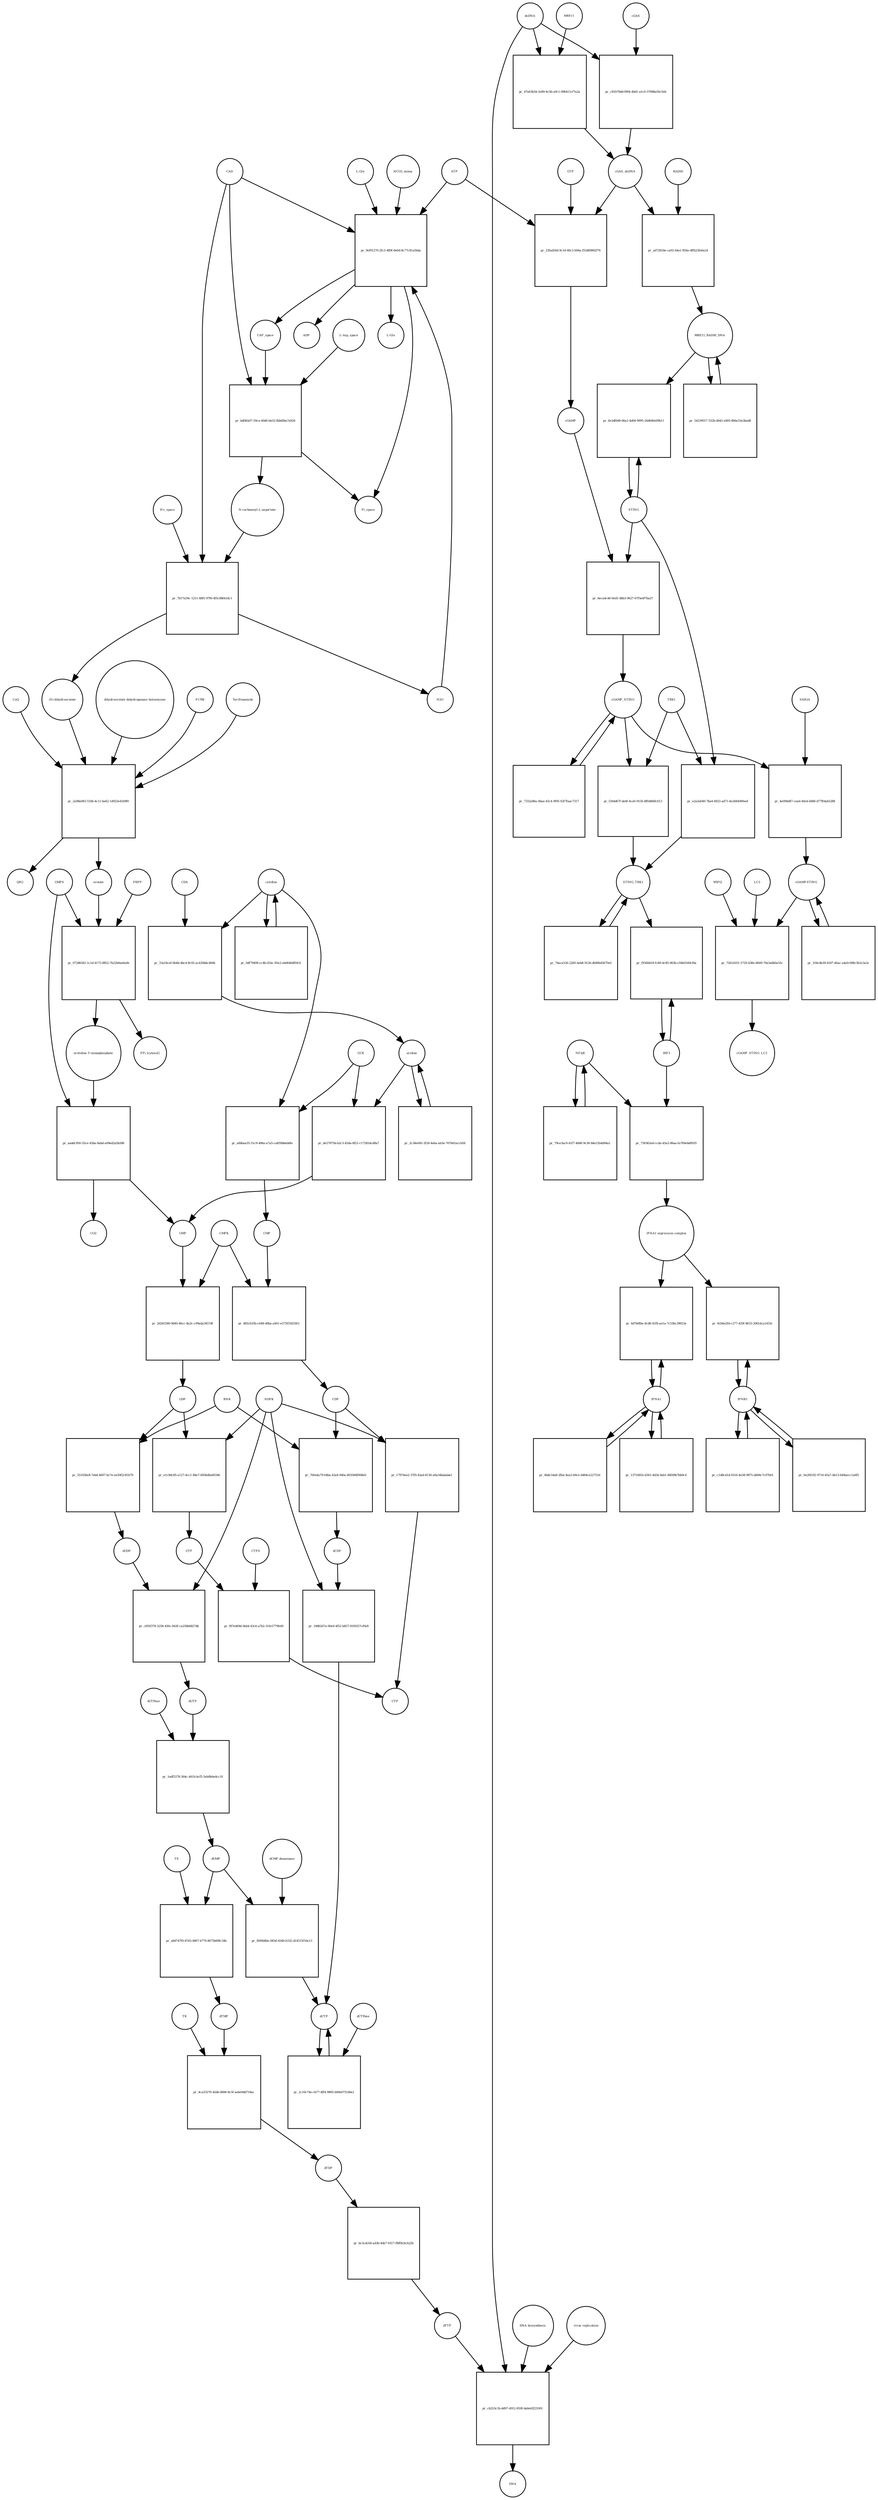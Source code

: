 strict digraph  {
"L-Gln" [annotation="", bipartite=0, cls="simple chemical", fontsize=4, label="L-Gln", shape=circle];
"pr_9ef91270-2fc3-489f-8e0d-8c77c81a5bda" [annotation="", bipartite=1, cls=process, fontsize=4, label="pr_9ef91270-2fc3-489f-8e0d-8c77c81a5bda", shape=square];
CAP_space [annotation="", bipartite=0, cls="simple chemical", fontsize=4, label=CAP_space, shape=circle];
CAD [annotation="", bipartite=0, cls=macromolecule, fontsize=4, label=CAD, shape=circle];
HCO3_minus [annotation="", bipartite=0, cls="simple chemical", fontsize=4, label=HCO3_minus, shape=circle];
H2O [annotation="", bipartite=0, cls="simple chemical", fontsize=4, label=H2O, shape=circle];
ATP [annotation="", bipartite=0, cls="simple chemical", fontsize=4, label=ATP, shape=circle];
"L-Glu" [annotation="", bipartite=0, cls="simple chemical", fontsize=4, label="L-Glu", shape=circle];
ADP [annotation="", bipartite=0, cls="simple chemical", fontsize=4, label=ADP, shape=circle];
Pi_space [annotation="", bipartite=0, cls="simple chemical", fontsize=4, label=Pi_space, shape=circle];
cytidine [annotation="", bipartite=0, cls="simple chemical", fontsize=4, label=cytidine, shape=circle];
"pr_33a18cef-6b4b-4bc4-8c92-ac430bdc4b9b" [annotation="", bipartite=1, cls=process, fontsize=4, label="pr_33a18cef-6b4b-4bc4-8c92-ac430bdc4b9b", shape=square];
uridine [annotation="", bipartite=0, cls="simple chemical", fontsize=4, label=uridine, shape=circle];
CDA [annotation="", bipartite=0, cls=macromolecule, fontsize=4, label=CDA, shape=circle];
"pr_de27975b-b2c3-45da-8f21-c172824cd8a7" [annotation="", bipartite=1, cls=process, fontsize=4, label="pr_de27975b-b2c3-45da-8f21-c172824cd8a7", shape=square];
UMP [annotation="", bipartite=0, cls="simple chemical", fontsize=4, label=UMP, shape=circle];
UCK [annotation="", bipartite=0, cls=macromolecule, fontsize=4, label=UCK, shape=circle];
"pr_a84baa35-51c9-406a-a7a5-ca859bbeb6fe" [annotation="", bipartite=1, cls=process, fontsize=4, label="pr_a84baa35-51c9-406a-a7a5-ca859bbeb6fe", shape=square];
CMP [annotation="", bipartite=0, cls="simple chemical", fontsize=4, label=CMP, shape=circle];
"pr_2c34e045-2f26-4e6a-ab3e-767841accb58" [annotation="", bipartite=1, cls=process, fontsize=4, label="pr_2c34e045-2f26-4e6a-ab3e-767841accb58", shape=square];
"pr_0df79499-cc4b-41bc-95e3-eb0640df0431" [annotation="", bipartite=1, cls=process, fontsize=4, label="pr_0df79499-cc4b-41bc-95e3-eb0640df0431", shape=square];
"pr_2d245580-9d40-46cc-8a3c-c99eda3457df" [annotation="", bipartite=1, cls=process, fontsize=4, label="pr_2d245580-9d40-46cc-8a3c-c99eda3457df", shape=square];
UDP [annotation="", bipartite=0, cls="simple chemical", fontsize=4, label=UDP, shape=circle];
CMPK [annotation="", bipartite=0, cls=macromolecule, fontsize=4, label=CMPK, shape=circle];
"pr_d65cb35b-c648-40ba-a401-e575f5563363" [annotation="", bipartite=1, cls=process, fontsize=4, label="pr_d65cb35b-c648-40ba-a401-e575f5563363", shape=square];
CDP [annotation="", bipartite=0, cls="simple chemical", fontsize=4, label=CDP, shape=circle];
"pr_e1c9dc85-e127-4cc1-84e7-6956d8a90346" [annotation="", bipartite=1, cls=process, fontsize=4, label="pr_e1c9dc85-e127-4cc1-84e7-6956d8a90346", shape=square];
UTP [annotation="", bipartite=0, cls="simple chemical", fontsize=4, label=UTP, shape=circle];
NDPK [annotation="", bipartite=0, cls=macromolecule, fontsize=4, label=NDPK, shape=circle];
"pr_17974ee2-37f0-42ad-8136-a0a34bababe1" [annotation="", bipartite=1, cls=process, fontsize=4, label="pr_17974ee2-37f0-42ad-8136-a0a34bababe1", shape=square];
CTP [annotation="", bipartite=0, cls="simple chemical", fontsize=4, label=CTP, shape=circle];
"pr_f87e469d-9eb4-43c6-a7b2-31fe5779fef6" [annotation="", bipartite=1, cls=process, fontsize=4, label="pr_f87e469d-9eb4-43c6-a7b2-31fe5779fef6", shape=square];
CTPS [annotation="", bipartite=0, cls=macromolecule, fontsize=4, label=CTPS, shape=circle];
"pr_351036e8-7ebd-4697-bc7e-ee50f2c81b79" [annotation="", bipartite=1, cls=process, fontsize=4, label="pr_351036e8-7ebd-4697-bc7e-ee50f2c81b79", shape=square];
dUDP [annotation="", bipartite=0, cls="simple chemical", fontsize=4, label=dUDP, shape=circle];
RNR [annotation="", bipartite=0, cls=macromolecule, fontsize=4, label=RNR, shape=circle];
"pr_cf05f378-3258-430c-843f-ca258b6827db" [annotation="", bipartite=1, cls=process, fontsize=4, label="pr_cf05f378-3258-430c-843f-ca258b6827db", shape=square];
dUTP [annotation="", bipartite=0, cls="simple chemical", fontsize=4, label=dUTP, shape=circle];
dCDP [annotation="", bipartite=0, cls="simple chemical", fontsize=4, label=dCDP, shape=circle];
"pr_1686267a-00e9-4f52-b857-81f6557cf0e8" [annotation="", bipartite=1, cls=process, fontsize=4, label="pr_1686267a-00e9-4f52-b857-81f6557cf0e8", shape=square];
dCTP [annotation="", bipartite=0, cls="simple chemical", fontsize=4, label=dCTP, shape=circle];
"pr_700a4a79-64ba-43a4-940a-803584f008e9" [annotation="", bipartite=1, cls=process, fontsize=4, label="pr_700a4a79-64ba-43a4-940a-803584f008e9", shape=square];
"pr_1edf5378-364c-441b-bcf5-5eb0b0edcc16" [annotation="", bipartite=1, cls=process, fontsize=4, label="pr_1edf5378-364c-441b-bcf5-5eb0b0edcc16", shape=square];
dUMP [annotation="", bipartite=0, cls="simple chemical", fontsize=4, label=dUMP, shape=circle];
dUTPase [annotation="", bipartite=0, cls=macromolecule, fontsize=4, label=dUTPase, shape=circle];
"pr_2c10c74e-cb77-4ff4-9885-b09e6731d0a1" [annotation="", bipartite=1, cls=process, fontsize=4, label="pr_2c10c74e-cb77-4ff4-9885-b09e6731d0a1", shape=square];
dCTPase [annotation="", bipartite=0, cls=macromolecule, fontsize=4, label=dCTPase, shape=circle];
"pr_fb99d4be-083d-434b-b332-d14515f16e13" [annotation="", bipartite=1, cls=process, fontsize=4, label="pr_fb99d4be-083d-434b-b332-d14515f16e13", shape=square];
"dCMP deaminase" [annotation="", bipartite=0, cls=macromolecule, fontsize=4, label="dCMP deaminase", shape=circle];
"pr_a8d747f0-87d3-4867-b770-8675b69fc34b" [annotation="", bipartite=1, cls=process, fontsize=4, label="pr_a8d747f0-87d3-4867-b770-8675b69fc34b", shape=square];
dTMP [annotation="", bipartite=0, cls="simple chemical", fontsize=4, label=dTMP, shape=circle];
TS [annotation="", bipartite=0, cls=macromolecule, fontsize=4, label=TS, shape=circle];
"pr_4ca33270-42db-4806-8c5f-aebe9dd718ac" [annotation="", bipartite=1, cls=process, fontsize=4, label="pr_4ca33270-42db-4806-8c5f-aebe9dd718ac", shape=square];
dTDP [annotation="", bipartite=0, cls="simple chemical", fontsize=4, label=dTDP, shape=circle];
TK [annotation="", bipartite=0, cls=macromolecule, fontsize=4, label=TK, shape=circle];
"pr_bc3cdc64-ad3b-4da7-9317-f8ff8cbcb22b" [annotation="", bipartite=1, cls=process, fontsize=4, label="pr_bc3cdc64-ad3b-4da7-9317-f8ff8cbcb22b", shape=square];
dTTP [annotation="", bipartite=0, cls="simple chemical", fontsize=4, label=dTTP, shape=circle];
dsDNA [annotation="", bipartite=0, cls="simple chemical", fontsize=4, label=dsDNA, shape=circle];
"pr_c81b79dd-f894-4b61-a1c0-37698a50c5eb" [annotation="", bipartite=1, cls=process, fontsize=4, label="pr_c81b79dd-f894-4b61-a1c0-37698a50c5eb", shape=square];
cGAS [annotation="", bipartite=0, cls=macromolecule, fontsize=4, label=cGAS, shape=circle];
cGAS_dsDNA [annotation="", bipartite=0, cls=complex, fontsize=4, label=cGAS_dsDNA, shape=circle];
"pr_23fad24d-9c1d-49c3-b94a-f55d69862f76" [annotation="", bipartite=1, cls=process, fontsize=4, label="pr_23fad24d-9c1d-49c3-b94a-f55d69862f76", shape=square];
GTP [annotation="", bipartite=0, cls="simple chemical", fontsize=4, label=GTP, shape=circle];
cGAMP [annotation="", bipartite=0, cls="simple chemical", fontsize=4, label=cGAMP, shape=circle];
"pr_6eca4c46-0ed1-48b3-9627-67f5e6f7ba27" [annotation="", bipartite=1, cls=process, fontsize=4, label="pr_6eca4c46-0ed1-48b3-9627-67f5e6f7ba27", shape=square];
STING [annotation="", bipartite=0, cls="macromolecule multimer", fontsize=4, label=STING, shape=circle];
cGAMP_STING [annotation="", bipartite=0, cls=complex, fontsize=4, label=cGAMP_STING, shape=circle];
TBK1 [annotation="", bipartite=0, cls=macromolecule, fontsize=4, label=TBK1, shape=circle];
"pr_f344d67f-de4f-4ce0-9156-8ffd466fc613" [annotation="", bipartite=1, cls=process, fontsize=4, label="pr_f344d67f-de4f-4ce0-9156-8ffd466fc613", shape=square];
STING_TBK1 [annotation="", bipartite=0, cls=complex, fontsize=4, label=STING_TBK1, shape=circle];
"pr_7332a86a-0bae-45c4-9f95-63f7faac7317" [annotation="", bipartite=1, cls=process, fontsize=4, label="pr_7332a86a-0bae-45c4-9f95-63f7faac7317", shape=square];
"pr_74eca526-2285-4eb8-9126-db90b45670e5" [annotation="", bipartite=1, cls=process, fontsize=4, label="pr_74eca526-2285-4eb8-9126-db90b45670e5", shape=square];
"NF-kB" [annotation="", bipartite=0, cls=complex, fontsize=4, label="NF-kB", shape=circle];
"pr_79ce3ac0-41f7-4686-9c30-84e21b4d94a1" [annotation="", bipartite=1, cls=process, fontsize=4, label="pr_79ce3ac0-41f7-4686-9c30-84e21b4d94a1", shape=square];
IFNA1 [annotation="", bipartite=0, cls="nucleic acid feature", fontsize=4, label=IFNA1, shape=circle];
"pr_1371681b-d361-4d34-9ab1-86f49b7bb9c4" [annotation="", bipartite=1, cls=process, fontsize=4, label="pr_1371681b-d361-4d34-9ab1-86f49b7bb9c4", shape=square];
IFNB1 [annotation="", bipartite=0, cls="nucleic acid feature", fontsize=4, label=IFNB1, shape=circle];
"pr_9a2f4192-9716-45a7-bb13-649aecc1a6f5" [annotation="", bipartite=1, cls=process, fontsize=4, label="pr_9a2f4192-9716-45a7-bb13-649aecc1a6f5", shape=square];
"pr_46dc54a8-2fba-4ea3-b9ce-d484ce227516" [annotation="", bipartite=1, cls=process, fontsize=4, label="pr_46dc54a8-2fba-4ea3-b9ce-d484ce227516", shape=square];
"pr_c1d8cd1d-0516-4e58-9875-dd06c7c07b01" [annotation="", bipartite=1, cls=process, fontsize=4, label="pr_c1d8cd1d-0516-4e58-9875-dd06c7c07b01", shape=square];
"pr_0cb6e2fd-c277-420f-8633-3061dca1455c" [annotation="", bipartite=1, cls=process, fontsize=4, label="pr_0cb6e2fd-c277-420f-8633-3061dca1455c", shape=square];
"IFNA1 expression complex" [annotation="", bipartite=0, cls=complex, fontsize=4, label="IFNA1 expression complex", shape=circle];
"cGAMP-STING" [annotation="", bipartite=0, cls=complex, fontsize=4, label="cGAMP-STING", shape=circle];
"pr_104cdb39-4187-46ac-a4a9-098c3b3c3a3c" [annotation="", bipartite=1, cls=process, fontsize=4, label="pr_104cdb39-4187-46ac-a4a9-098c3b3c3a3c", shape=square];
"pr_47a63b34-2e89-4c5b-a9c1-09b411cf7a2a" [annotation="", bipartite=1, cls=process, fontsize=4, label="pr_47a63b34-2e89-4c5b-a9c1-09b411cf7a2a", shape=square];
MRE11 [annotation="", bipartite=0, cls="macromolecule multimer", fontsize=4, label=MRE11, shape=circle];
RAD50 [annotation="", bipartite=0, cls="macromolecule multimer", fontsize=4, label=RAD50, shape=circle];
"pr_ad72818e-ca02-44e1-856e-dffb23fe6a24" [annotation="", bipartite=1, cls=process, fontsize=4, label="pr_ad72818e-ca02-44e1-856e-dffb23fe6a24", shape=square];
MRE11_RAD50_DNA [annotation="", bipartite=0, cls=complex, fontsize=4, label=MRE11_RAD50_DNA, shape=circle];
IRF3 [annotation="", bipartite=0, cls="macromolecule multimer", fontsize=4, label=IRF3, shape=circle];
"pr_f9360d18-fc80-4c85-963b-c04b5549cf6a" [annotation="", bipartite=1, cls=process, fontsize=4, label="pr_f9360d18-fc80-4c85-963b-c04b5549cf6a", shape=square];
"pr_4e094d87-ceed-44e4-b686-d77ffdab5288" [annotation="", bipartite=1, cls=process, fontsize=4, label="pr_4e094d87-ceed-44e4-b686-d77ffdab5288", shape=square];
SAR1A [annotation="", bipartite=0, cls=macromolecule, fontsize=4, label=SAR1A, shape=circle];
"pr_7261d101-5729-438e-8609-70a3a6b0e55c" [annotation="", bipartite=1, cls=process, fontsize=4, label="pr_7261d101-5729-438e-8609-70a3a6b0e55c", shape=square];
LC3 [annotation="", bipartite=0, cls=macromolecule, fontsize=4, label=LC3, shape=circle];
cGAMP_STING_LC3 [annotation="", bipartite=0, cls=complex, fontsize=4, label=cGAMP_STING_LC3, shape=circle];
WIPI2 [annotation="", bipartite=0, cls=macromolecule, fontsize=4, label=WIPI2, shape=circle];
"pr_6e3df0d9-66a2-4d04-9995-26d0d0e09b11" [annotation="", bipartite=1, cls=process, fontsize=4, label="pr_6e3df0d9-66a2-4d04-9995-26d0d0e09b11", shape=square];
"pr_e2a3a649-7ba4-4923-ad71-4e3d44090eef" [annotation="", bipartite=1, cls=process, fontsize=4, label="pr_e2a3a649-7ba4-4923-ad71-4e3d44090eef", shape=square];
"pr_54239017-532b-4843-a905-8b6e33a3bad8" [annotation="", bipartite=1, cls=process, fontsize=4, label="pr_54239017-532b-4843-a905-8b6e33a3bad8", shape=square];
"pr_bdf4fa07-59ca-40d6-bb32-fbb60ba7a926" [annotation="", bipartite=1, cls=process, fontsize=4, label="pr_bdf4fa07-59ca-40d6-bb32-fbb60ba7a926", shape=square];
"N-carbamoyl-L-aspartate" [annotation="", bipartite=0, cls="simple chemical", fontsize=4, label="N-carbamoyl-L-aspartate", shape=circle];
"L-Asp_space" [annotation="", bipartite=0, cls="simple chemical", fontsize=4, label="L-Asp_space", shape=circle];
"pr_7b17a59c-1211-48f5-97f6-4f5c08641dc1" [annotation="", bipartite=1, cls=process, fontsize=4, label="pr_7b17a59c-1211-48f5-97f6-4f5c08641dc1", shape=square];
"(S)-dihydroorotate" [annotation="", bipartite=0, cls="simple chemical", fontsize=4, label="(S)-dihydroorotate", shape=circle];
"H+_space" [annotation="", bipartite=0, cls="simple chemical", fontsize=4, label="H+_space", shape=circle];
"pr_2a98a083-510b-4c11-be62-1d923e41b9f0" [annotation="", bipartite=1, cls=process, fontsize=4, label="pr_2a98a083-510b-4c11-be62-1d923e41b9f0", shape=square];
orotate [annotation="", bipartite=0, cls="simple chemical", fontsize=4, label=orotate, shape=circle];
"dihydroorotate dehydrogenase holoenzyme" [annotation="", bipartite=0, cls="simple chemical", fontsize=4, label="dihydroorotate dehydrogenase holoenzyme", shape=circle];
P1788 [annotation="", bipartite=0, cls="simple chemical", fontsize=4, label=P1788, shape=circle];
Teriflunomide [annotation="", bipartite=0, cls="simple chemical", fontsize=4, label=Teriflunomide, shape=circle];
CoQ [annotation="", bipartite=0, cls="simple chemical", fontsize=4, label=CoQ, shape=circle];
QH2 [annotation="", bipartite=0, cls="simple chemical", fontsize=4, label=QH2, shape=circle];
"pr_97286581-1c1d-4175-8852-7b22b9ae6a9e" [annotation="", bipartite=1, cls=process, fontsize=4, label="pr_97286581-1c1d-4175-8852-7b22b9ae6a9e", shape=square];
"orotidine 5'-monophosphate" [annotation="", bipartite=0, cls="simple chemical", fontsize=4, label="orotidine 5'-monophosphate", shape=circle];
UMPS [annotation="", bipartite=0, cls="macromolecule multimer", fontsize=4, label=UMPS, shape=circle];
PRPP [annotation="", bipartite=0, cls="simple chemical", fontsize=4, label=PRPP, shape=circle];
"PPi [cytosol]" [annotation="", bipartite=0, cls="simple chemical", fontsize=4, label="PPi [cytosol]", shape=circle];
"pr_aaddc950-55ce-45ba-8abd-a09ed2a5b586" [annotation="", bipartite=1, cls=process, fontsize=4, label="pr_aaddc950-55ce-45ba-8abd-a09ed2a5b586", shape=square];
CO2 [annotation="", bipartite=0, cls="simple chemical", fontsize=4, label=CO2, shape=circle];
"pr_cb253c1b-dd97-4912-859f-da6e62f21001" [annotation="", bipartite=1, cls=process, fontsize=4, label="pr_cb253c1b-dd97-4912-859f-da6e62f21001", shape=square];
DNA [annotation="", bipartite=0, cls="nucleic acid feature", fontsize=4, label=DNA, shape=circle];
"DNA biosynthesis" [annotation="urn_miriam_obo.go_GO%3A0071897", bipartite=0, cls=phenotype, fontsize=4, label="DNA biosynthesis", shape=circle];
"virus replication" [annotation="", bipartite=0, cls=phenotype, fontsize=4, label="virus replication", shape=circle];
"pr_6d7b0fbe-dcd8-41f8-ae1a-7c53bc39023e" [annotation="", bipartite=1, cls=process, fontsize=4, label="pr_6d7b0fbe-dcd8-41f8-ae1a-7c53bc39023e", shape=square];
"pr_736362ed-ccda-45a2-86aa-fa769ebd0935" [annotation="", bipartite=1, cls=process, fontsize=4, label="pr_736362ed-ccda-45a2-86aa-fa769ebd0935", shape=square];
"L-Gln" -> "pr_9ef91270-2fc3-489f-8e0d-8c77c81a5bda"  [annotation="", interaction_type=consumption];
"pr_9ef91270-2fc3-489f-8e0d-8c77c81a5bda" -> CAP_space  [annotation="", interaction_type=production];
"pr_9ef91270-2fc3-489f-8e0d-8c77c81a5bda" -> "L-Glu"  [annotation="", interaction_type=production];
"pr_9ef91270-2fc3-489f-8e0d-8c77c81a5bda" -> ADP  [annotation="", interaction_type=production];
"pr_9ef91270-2fc3-489f-8e0d-8c77c81a5bda" -> Pi_space  [annotation="", interaction_type=production];
CAP_space -> "pr_bdf4fa07-59ca-40d6-bb32-fbb60ba7a926"  [annotation="", interaction_type=consumption];
CAD -> "pr_9ef91270-2fc3-489f-8e0d-8c77c81a5bda"  [annotation=urn_miriam_reactome_REACT_1698, interaction_type=catalysis];
CAD -> "pr_bdf4fa07-59ca-40d6-bb32-fbb60ba7a926"  [annotation=urn_miriam_reactome_REACT_1698, interaction_type=catalysis];
CAD -> "pr_7b17a59c-1211-48f5-97f6-4f5c08641dc1"  [annotation=urn_miriam_reactome_REACT_1698, interaction_type=catalysis];
HCO3_minus -> "pr_9ef91270-2fc3-489f-8e0d-8c77c81a5bda"  [annotation="", interaction_type=consumption];
H2O -> "pr_9ef91270-2fc3-489f-8e0d-8c77c81a5bda"  [annotation="", interaction_type=consumption];
ATP -> "pr_9ef91270-2fc3-489f-8e0d-8c77c81a5bda"  [annotation="", interaction_type=consumption];
ATP -> "pr_23fad24d-9c1d-49c3-b94a-f55d69862f76"  [annotation="", interaction_type=consumption];
cytidine -> "pr_33a18cef-6b4b-4bc4-8c92-ac430bdc4b9b"  [annotation="", interaction_type=consumption];
cytidine -> "pr_a84baa35-51c9-406a-a7a5-ca859bbeb6fe"  [annotation="", interaction_type=consumption];
cytidine -> "pr_0df79499-cc4b-41bc-95e3-eb0640df0431"  [annotation="", interaction_type=consumption];
"pr_33a18cef-6b4b-4bc4-8c92-ac430bdc4b9b" -> uridine  [annotation="", interaction_type=production];
uridine -> "pr_de27975b-b2c3-45da-8f21-c172824cd8a7"  [annotation="", interaction_type=consumption];
uridine -> "pr_2c34e045-2f26-4e6a-ab3e-767841accb58"  [annotation="", interaction_type=consumption];
CDA -> "pr_33a18cef-6b4b-4bc4-8c92-ac430bdc4b9b"  [annotation="", interaction_type=catalysis];
"pr_de27975b-b2c3-45da-8f21-c172824cd8a7" -> UMP  [annotation="", interaction_type=production];
UMP -> "pr_2d245580-9d40-46cc-8a3c-c99eda3457df"  [annotation="", interaction_type=consumption];
UCK -> "pr_de27975b-b2c3-45da-8f21-c172824cd8a7"  [annotation="", interaction_type=catalysis];
UCK -> "pr_a84baa35-51c9-406a-a7a5-ca859bbeb6fe"  [annotation="", interaction_type=catalysis];
"pr_a84baa35-51c9-406a-a7a5-ca859bbeb6fe" -> CMP  [annotation="", interaction_type=production];
CMP -> "pr_d65cb35b-c648-40ba-a401-e575f5563363"  [annotation="", interaction_type=consumption];
"pr_2c34e045-2f26-4e6a-ab3e-767841accb58" -> uridine  [annotation="", interaction_type=production];
"pr_0df79499-cc4b-41bc-95e3-eb0640df0431" -> cytidine  [annotation="", interaction_type=production];
"pr_2d245580-9d40-46cc-8a3c-c99eda3457df" -> UDP  [annotation="", interaction_type=production];
UDP -> "pr_e1c9dc85-e127-4cc1-84e7-6956d8a90346"  [annotation="", interaction_type=consumption];
UDP -> "pr_351036e8-7ebd-4697-bc7e-ee50f2c81b79"  [annotation="", interaction_type=consumption];
CMPK -> "pr_2d245580-9d40-46cc-8a3c-c99eda3457df"  [annotation="", interaction_type=catalysis];
CMPK -> "pr_d65cb35b-c648-40ba-a401-e575f5563363"  [annotation="", interaction_type=catalysis];
"pr_d65cb35b-c648-40ba-a401-e575f5563363" -> CDP  [annotation="", interaction_type=production];
CDP -> "pr_17974ee2-37f0-42ad-8136-a0a34bababe1"  [annotation="", interaction_type=consumption];
CDP -> "pr_700a4a79-64ba-43a4-940a-803584f008e9"  [annotation="", interaction_type=consumption];
"pr_e1c9dc85-e127-4cc1-84e7-6956d8a90346" -> UTP  [annotation="", interaction_type=production];
UTP -> "pr_f87e469d-9eb4-43c6-a7b2-31fe5779fef6"  [annotation="", interaction_type=consumption];
NDPK -> "pr_e1c9dc85-e127-4cc1-84e7-6956d8a90346"  [annotation="", interaction_type=catalysis];
NDPK -> "pr_17974ee2-37f0-42ad-8136-a0a34bababe1"  [annotation="", interaction_type=catalysis];
NDPK -> "pr_cf05f378-3258-430c-843f-ca258b6827db"  [annotation="", interaction_type=catalysis];
NDPK -> "pr_1686267a-00e9-4f52-b857-81f6557cf0e8"  [annotation="", interaction_type=catalysis];
"pr_17974ee2-37f0-42ad-8136-a0a34bababe1" -> CTP  [annotation="", interaction_type=production];
"pr_f87e469d-9eb4-43c6-a7b2-31fe5779fef6" -> CTP  [annotation="", interaction_type=production];
CTPS -> "pr_f87e469d-9eb4-43c6-a7b2-31fe5779fef6"  [annotation="", interaction_type=catalysis];
"pr_351036e8-7ebd-4697-bc7e-ee50f2c81b79" -> dUDP  [annotation="", interaction_type=production];
dUDP -> "pr_cf05f378-3258-430c-843f-ca258b6827db"  [annotation="", interaction_type=consumption];
RNR -> "pr_351036e8-7ebd-4697-bc7e-ee50f2c81b79"  [annotation="", interaction_type=catalysis];
RNR -> "pr_700a4a79-64ba-43a4-940a-803584f008e9"  [annotation="", interaction_type=catalysis];
"pr_cf05f378-3258-430c-843f-ca258b6827db" -> dUTP  [annotation="", interaction_type=production];
dUTP -> "pr_1edf5378-364c-441b-bcf5-5eb0b0edcc16"  [annotation="", interaction_type=consumption];
dCDP -> "pr_1686267a-00e9-4f52-b857-81f6557cf0e8"  [annotation="", interaction_type=consumption];
"pr_1686267a-00e9-4f52-b857-81f6557cf0e8" -> dCTP  [annotation="", interaction_type=production];
dCTP -> "pr_2c10c74e-cb77-4ff4-9885-b09e6731d0a1"  [annotation="", interaction_type=consumption];
"pr_700a4a79-64ba-43a4-940a-803584f008e9" -> dCDP  [annotation="", interaction_type=production];
"pr_1edf5378-364c-441b-bcf5-5eb0b0edcc16" -> dUMP  [annotation="", interaction_type=production];
dUMP -> "pr_fb99d4be-083d-434b-b332-d14515f16e13"  [annotation="", interaction_type=consumption];
dUMP -> "pr_a8d747f0-87d3-4867-b770-8675b69fc34b"  [annotation="", interaction_type=consumption];
dUTPase -> "pr_1edf5378-364c-441b-bcf5-5eb0b0edcc16"  [annotation="", interaction_type=catalysis];
"pr_2c10c74e-cb77-4ff4-9885-b09e6731d0a1" -> dCTP  [annotation="", interaction_type=production];
dCTPase -> "pr_2c10c74e-cb77-4ff4-9885-b09e6731d0a1"  [annotation="", interaction_type=catalysis];
"pr_fb99d4be-083d-434b-b332-d14515f16e13" -> dCTP  [annotation="", interaction_type=production];
"dCMP deaminase" -> "pr_fb99d4be-083d-434b-b332-d14515f16e13"  [annotation="", interaction_type=catalysis];
"pr_a8d747f0-87d3-4867-b770-8675b69fc34b" -> dTMP  [annotation="", interaction_type=production];
dTMP -> "pr_4ca33270-42db-4806-8c5f-aebe9dd718ac"  [annotation="", interaction_type=consumption];
TS -> "pr_a8d747f0-87d3-4867-b770-8675b69fc34b"  [annotation="", interaction_type=catalysis];
"pr_4ca33270-42db-4806-8c5f-aebe9dd718ac" -> dTDP  [annotation="", interaction_type=production];
dTDP -> "pr_bc3cdc64-ad3b-4da7-9317-f8ff8cbcb22b"  [annotation="", interaction_type=consumption];
TK -> "pr_4ca33270-42db-4806-8c5f-aebe9dd718ac"  [annotation="", interaction_type=catalysis];
"pr_bc3cdc64-ad3b-4da7-9317-f8ff8cbcb22b" -> dTTP  [annotation="", interaction_type=production];
dTTP -> "pr_cb253c1b-dd97-4912-859f-da6e62f21001"  [annotation="", interaction_type=consumption];
dsDNA -> "pr_c81b79dd-f894-4b61-a1c0-37698a50c5eb"  [annotation="", interaction_type=consumption];
dsDNA -> "pr_47a63b34-2e89-4c5b-a9c1-09b411cf7a2a"  [annotation="", interaction_type=consumption];
dsDNA -> "pr_cb253c1b-dd97-4912-859f-da6e62f21001"  [annotation="", interaction_type=consumption];
"pr_c81b79dd-f894-4b61-a1c0-37698a50c5eb" -> cGAS_dsDNA  [annotation="", interaction_type=production];
cGAS -> "pr_c81b79dd-f894-4b61-a1c0-37698a50c5eb"  [annotation="", interaction_type=consumption];
cGAS_dsDNA -> "pr_23fad24d-9c1d-49c3-b94a-f55d69862f76"  [annotation="", interaction_type=catalysis];
cGAS_dsDNA -> "pr_ad72818e-ca02-44e1-856e-dffb23fe6a24"  [annotation="", interaction_type=consumption];
"pr_23fad24d-9c1d-49c3-b94a-f55d69862f76" -> cGAMP  [annotation="", interaction_type=production];
GTP -> "pr_23fad24d-9c1d-49c3-b94a-f55d69862f76"  [annotation="", interaction_type=consumption];
cGAMP -> "pr_6eca4c46-0ed1-48b3-9627-67f5e6f7ba27"  [annotation="", interaction_type=consumption];
"pr_6eca4c46-0ed1-48b3-9627-67f5e6f7ba27" -> cGAMP_STING  [annotation="", interaction_type=production];
STING -> "pr_6eca4c46-0ed1-48b3-9627-67f5e6f7ba27"  [annotation="", interaction_type=consumption];
STING -> "pr_6e3df0d9-66a2-4d04-9995-26d0d0e09b11"  [annotation="", interaction_type=consumption];
STING -> "pr_e2a3a649-7ba4-4923-ad71-4e3d44090eef"  [annotation="", interaction_type=consumption];
cGAMP_STING -> "pr_f344d67f-de4f-4ce0-9156-8ffd466fc613"  [annotation="", interaction_type=consumption];
cGAMP_STING -> "pr_7332a86a-0bae-45c4-9f95-63f7faac7317"  [annotation="", interaction_type=consumption];
cGAMP_STING -> "pr_4e094d87-ceed-44e4-b686-d77ffdab5288"  [annotation="", interaction_type=consumption];
TBK1 -> "pr_f344d67f-de4f-4ce0-9156-8ffd466fc613"  [annotation="", interaction_type=consumption];
TBK1 -> "pr_e2a3a649-7ba4-4923-ad71-4e3d44090eef"  [annotation="", interaction_type=consumption];
"pr_f344d67f-de4f-4ce0-9156-8ffd466fc613" -> STING_TBK1  [annotation="", interaction_type=production];
STING_TBK1 -> "pr_74eca526-2285-4eb8-9126-db90b45670e5"  [annotation="", interaction_type=consumption];
STING_TBK1 -> "pr_f9360d18-fc80-4c85-963b-c04b5549cf6a"  [annotation="", interaction_type=catalysis];
"pr_7332a86a-0bae-45c4-9f95-63f7faac7317" -> cGAMP_STING  [annotation="", interaction_type=production];
"pr_74eca526-2285-4eb8-9126-db90b45670e5" -> STING_TBK1  [annotation="", interaction_type=production];
"NF-kB" -> "pr_79ce3ac0-41f7-4686-9c30-84e21b4d94a1"  [annotation="", interaction_type=consumption];
"NF-kB" -> "pr_736362ed-ccda-45a2-86aa-fa769ebd0935"  [annotation="", interaction_type=consumption];
"pr_79ce3ac0-41f7-4686-9c30-84e21b4d94a1" -> "NF-kB"  [annotation="", interaction_type=production];
IFNA1 -> "pr_1371681b-d361-4d34-9ab1-86f49b7bb9c4"  [annotation="", interaction_type=consumption];
IFNA1 -> "pr_46dc54a8-2fba-4ea3-b9ce-d484ce227516"  [annotation="", interaction_type=consumption];
IFNA1 -> "pr_6d7b0fbe-dcd8-41f8-ae1a-7c53bc39023e"  [annotation="", interaction_type=consumption];
"pr_1371681b-d361-4d34-9ab1-86f49b7bb9c4" -> IFNA1  [annotation="", interaction_type=production];
IFNB1 -> "pr_9a2f4192-9716-45a7-bb13-649aecc1a6f5"  [annotation="", interaction_type=consumption];
IFNB1 -> "pr_c1d8cd1d-0516-4e58-9875-dd06c7c07b01"  [annotation="", interaction_type=consumption];
IFNB1 -> "pr_0cb6e2fd-c277-420f-8633-3061dca1455c"  [annotation="", interaction_type=consumption];
"pr_9a2f4192-9716-45a7-bb13-649aecc1a6f5" -> IFNB1  [annotation="", interaction_type=production];
"pr_46dc54a8-2fba-4ea3-b9ce-d484ce227516" -> IFNA1  [annotation="", interaction_type=production];
"pr_c1d8cd1d-0516-4e58-9875-dd06c7c07b01" -> IFNB1  [annotation="", interaction_type=production];
"pr_0cb6e2fd-c277-420f-8633-3061dca1455c" -> IFNB1  [annotation="", interaction_type=production];
"IFNA1 expression complex" -> "pr_0cb6e2fd-c277-420f-8633-3061dca1455c"  [annotation="", interaction_type=stimulation];
"IFNA1 expression complex" -> "pr_6d7b0fbe-dcd8-41f8-ae1a-7c53bc39023e"  [annotation="", interaction_type=stimulation];
"cGAMP-STING" -> "pr_104cdb39-4187-46ac-a4a9-098c3b3c3a3c"  [annotation="", interaction_type=consumption];
"cGAMP-STING" -> "pr_7261d101-5729-438e-8609-70a3a6b0e55c"  [annotation="", interaction_type=consumption];
"pr_104cdb39-4187-46ac-a4a9-098c3b3c3a3c" -> "cGAMP-STING"  [annotation="", interaction_type=production];
"pr_47a63b34-2e89-4c5b-a9c1-09b411cf7a2a" -> cGAS_dsDNA  [annotation="", interaction_type=production];
MRE11 -> "pr_47a63b34-2e89-4c5b-a9c1-09b411cf7a2a"  [annotation="", interaction_type=consumption];
RAD50 -> "pr_ad72818e-ca02-44e1-856e-dffb23fe6a24"  [annotation="", interaction_type=consumption];
"pr_ad72818e-ca02-44e1-856e-dffb23fe6a24" -> MRE11_RAD50_DNA  [annotation="", interaction_type=production];
MRE11_RAD50_DNA -> "pr_6e3df0d9-66a2-4d04-9995-26d0d0e09b11"  [annotation="", interaction_type=catalysis];
MRE11_RAD50_DNA -> "pr_54239017-532b-4843-a905-8b6e33a3bad8"  [annotation="", interaction_type=consumption];
IRF3 -> "pr_f9360d18-fc80-4c85-963b-c04b5549cf6a"  [annotation="", interaction_type=consumption];
IRF3 -> "pr_736362ed-ccda-45a2-86aa-fa769ebd0935"  [annotation="", interaction_type=consumption];
"pr_f9360d18-fc80-4c85-963b-c04b5549cf6a" -> IRF3  [annotation="", interaction_type=production];
"pr_4e094d87-ceed-44e4-b686-d77ffdab5288" -> "cGAMP-STING"  [annotation="", interaction_type=production];
SAR1A -> "pr_4e094d87-ceed-44e4-b686-d77ffdab5288"  [annotation="", interaction_type=catalysis];
"pr_7261d101-5729-438e-8609-70a3a6b0e55c" -> cGAMP_STING_LC3  [annotation="", interaction_type=production];
LC3 -> "pr_7261d101-5729-438e-8609-70a3a6b0e55c"  [annotation="", interaction_type=consumption];
WIPI2 -> "pr_7261d101-5729-438e-8609-70a3a6b0e55c"  [annotation="", interaction_type=catalysis];
"pr_6e3df0d9-66a2-4d04-9995-26d0d0e09b11" -> STING  [annotation="", interaction_type=production];
"pr_e2a3a649-7ba4-4923-ad71-4e3d44090eef" -> STING_TBK1  [annotation="", interaction_type=production];
"pr_54239017-532b-4843-a905-8b6e33a3bad8" -> MRE11_RAD50_DNA  [annotation="", interaction_type=production];
"pr_bdf4fa07-59ca-40d6-bb32-fbb60ba7a926" -> "N-carbamoyl-L-aspartate"  [annotation="", interaction_type=production];
"pr_bdf4fa07-59ca-40d6-bb32-fbb60ba7a926" -> Pi_space  [annotation="", interaction_type=production];
"N-carbamoyl-L-aspartate" -> "pr_7b17a59c-1211-48f5-97f6-4f5c08641dc1"  [annotation="", interaction_type=consumption];
"L-Asp_space" -> "pr_bdf4fa07-59ca-40d6-bb32-fbb60ba7a926"  [annotation="", interaction_type=consumption];
"pr_7b17a59c-1211-48f5-97f6-4f5c08641dc1" -> "(S)-dihydroorotate"  [annotation="", interaction_type=production];
"pr_7b17a59c-1211-48f5-97f6-4f5c08641dc1" -> H2O  [annotation="", interaction_type=production];
"(S)-dihydroorotate" -> "pr_2a98a083-510b-4c11-be62-1d923e41b9f0"  [annotation="", interaction_type=consumption];
"H+_space" -> "pr_7b17a59c-1211-48f5-97f6-4f5c08641dc1"  [annotation="", interaction_type=consumption];
"pr_2a98a083-510b-4c11-be62-1d923e41b9f0" -> orotate  [annotation="", interaction_type=production];
"pr_2a98a083-510b-4c11-be62-1d923e41b9f0" -> QH2  [annotation="", interaction_type=production];
orotate -> "pr_97286581-1c1d-4175-8852-7b22b9ae6a9e"  [annotation="", interaction_type=consumption];
"dihydroorotate dehydrogenase holoenzyme" -> "pr_2a98a083-510b-4c11-be62-1d923e41b9f0"  [annotation=urn_miriam_reactome_REACT_1698, interaction_type=catalysis];
P1788 -> "pr_2a98a083-510b-4c11-be62-1d923e41b9f0"  [annotation=urn_miriam_reactome_REACT_1698, interaction_type=inhibition];
Teriflunomide -> "pr_2a98a083-510b-4c11-be62-1d923e41b9f0"  [annotation=urn_miriam_reactome_REACT_1698, interaction_type=inhibition];
CoQ -> "pr_2a98a083-510b-4c11-be62-1d923e41b9f0"  [annotation="", interaction_type=consumption];
"pr_97286581-1c1d-4175-8852-7b22b9ae6a9e" -> "orotidine 5'-monophosphate"  [annotation="", interaction_type=production];
"pr_97286581-1c1d-4175-8852-7b22b9ae6a9e" -> "PPi [cytosol]"  [annotation="", interaction_type=production];
"orotidine 5'-monophosphate" -> "pr_aaddc950-55ce-45ba-8abd-a09ed2a5b586"  [annotation="", interaction_type=consumption];
UMPS -> "pr_97286581-1c1d-4175-8852-7b22b9ae6a9e"  [annotation=urn_miriam_reactome_REACT_1698, interaction_type=catalysis];
UMPS -> "pr_aaddc950-55ce-45ba-8abd-a09ed2a5b586"  [annotation=urn_miriam_reactome_REACT_1698, interaction_type=catalysis];
PRPP -> "pr_97286581-1c1d-4175-8852-7b22b9ae6a9e"  [annotation="", interaction_type=consumption];
"pr_aaddc950-55ce-45ba-8abd-a09ed2a5b586" -> UMP  [annotation="", interaction_type=production];
"pr_aaddc950-55ce-45ba-8abd-a09ed2a5b586" -> CO2  [annotation="", interaction_type=production];
"pr_cb253c1b-dd97-4912-859f-da6e62f21001" -> DNA  [annotation="", interaction_type=production];
"DNA biosynthesis" -> "pr_cb253c1b-dd97-4912-859f-da6e62f21001"  [annotation="", interaction_type=catalysis];
"virus replication" -> "pr_cb253c1b-dd97-4912-859f-da6e62f21001"  [annotation="", interaction_type=inhibition];
"pr_6d7b0fbe-dcd8-41f8-ae1a-7c53bc39023e" -> IFNA1  [annotation="", interaction_type=production];
"pr_736362ed-ccda-45a2-86aa-fa769ebd0935" -> "IFNA1 expression complex"  [annotation="", interaction_type=production];
}

